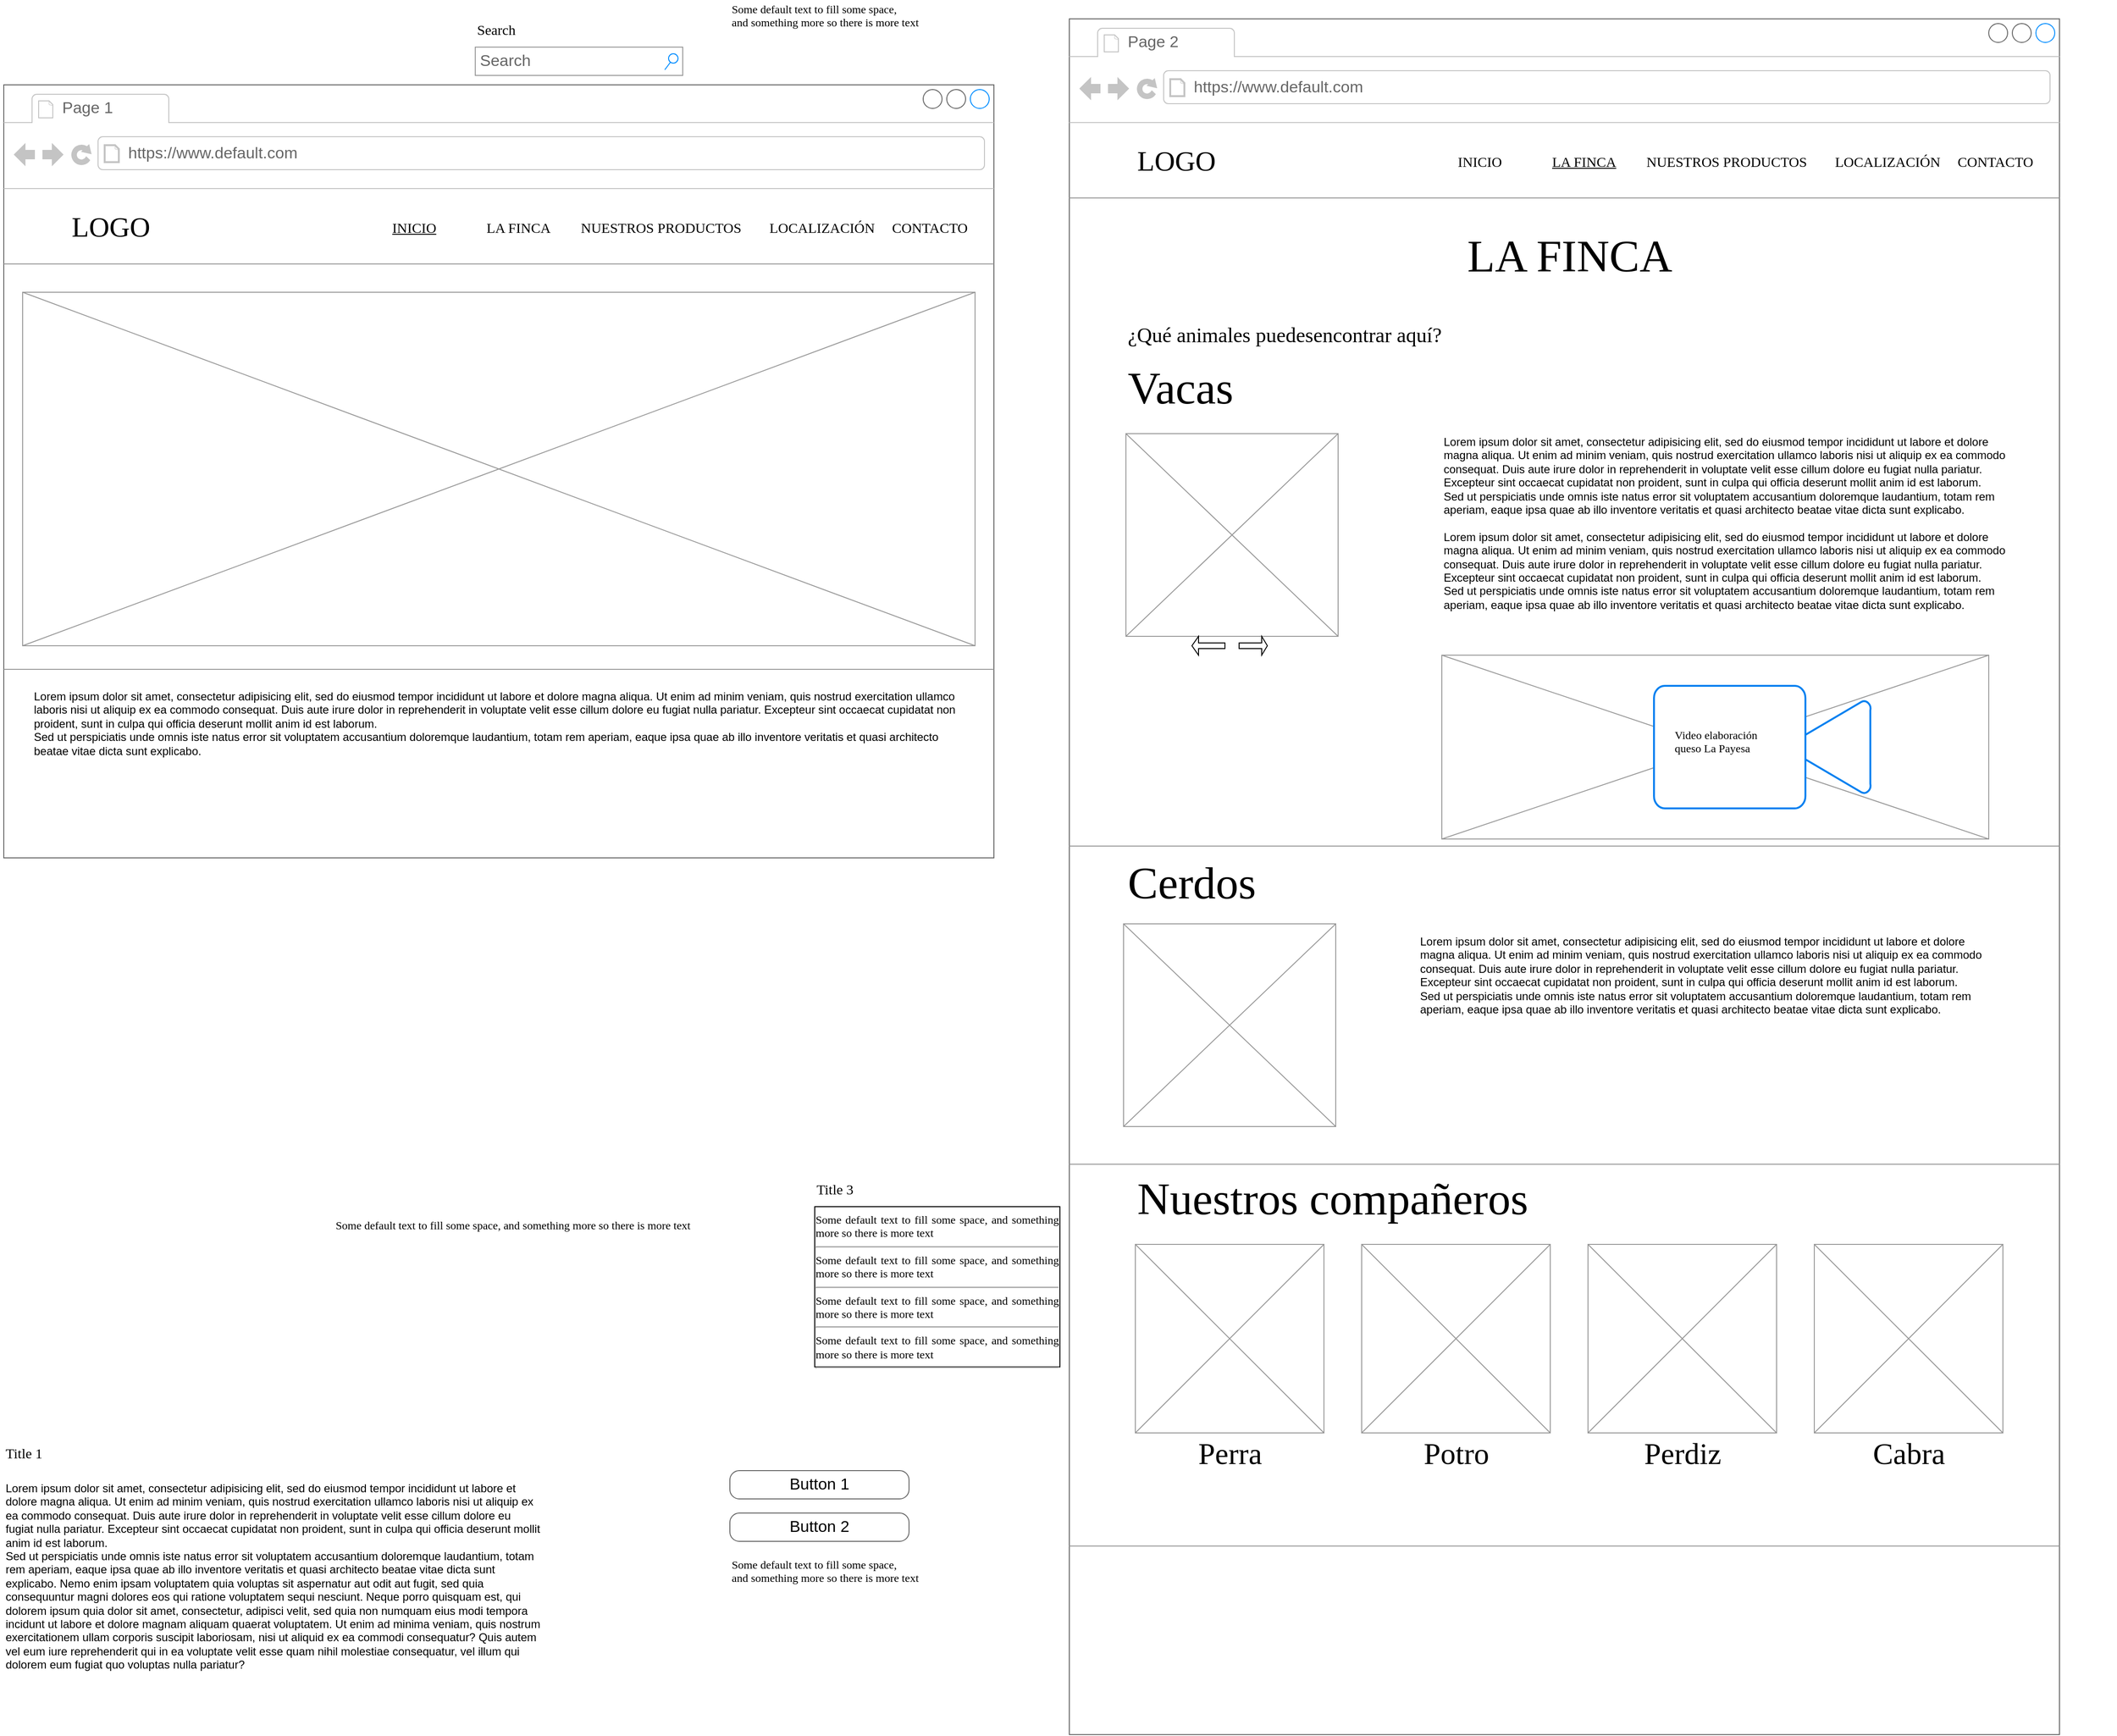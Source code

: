 <mxfile version="26.1.1">
  <diagram name="Page-1" id="2cc2dc42-3aac-f2a9-1cec-7a8b7cbee084">
    <mxGraphModel dx="1580" dy="1720" grid="1" gridSize="10" guides="1" tooltips="1" connect="1" arrows="1" fold="1" page="1" pageScale="1" pageWidth="1100" pageHeight="850" background="#ffffff" math="0" shadow="0">
      <root>
        <mxCell id="0" />
        <mxCell id="1" parent="0" />
        <mxCell id="7026571954dc6520-1" value="" style="strokeWidth=1;shadow=0;dashed=0;align=center;html=1;shape=mxgraph.mockup.containers.browserWindow;rSize=0;strokeColor=#666666;mainText=,;recursiveResize=0;rounded=0;labelBackgroundColor=none;fontFamily=Verdana;fontSize=12" parent="1" vertex="1">
          <mxGeometry x="30" y="-70" width="1050" height="820" as="geometry" />
        </mxCell>
        <mxCell id="7026571954dc6520-2" value="Page 1" style="strokeWidth=1;shadow=0;dashed=0;align=center;html=1;shape=mxgraph.mockup.containers.anchor;fontSize=17;fontColor=#666666;align=left;" parent="7026571954dc6520-1" vertex="1">
          <mxGeometry x="60" y="12" width="110" height="26" as="geometry" />
        </mxCell>
        <mxCell id="7026571954dc6520-3" value="https://www.default.com" style="strokeWidth=1;shadow=0;dashed=0;align=center;html=1;shape=mxgraph.mockup.containers.anchor;rSize=0;fontSize=17;fontColor=#666666;align=left;" parent="7026571954dc6520-1" vertex="1">
          <mxGeometry x="130" y="60" width="250" height="26" as="geometry" />
        </mxCell>
        <mxCell id="7026571954dc6520-4" value="LOGO" style="text;html=1;points=[];align=left;verticalAlign=top;spacingTop=-4;fontSize=30;fontFamily=Verdana" parent="7026571954dc6520-1" vertex="1">
          <mxGeometry x="70" y="130" width="125" height="50" as="geometry" />
        </mxCell>
        <mxCell id="7026571954dc6520-6" value="&lt;font&gt;&lt;u&gt;INICIO&lt;/u&gt;&lt;/font&gt;" style="text;html=1;points=[];align=left;verticalAlign=top;spacingTop=-4;fontSize=15;fontFamily=Merriweather Sans;fontSource=https%3A%2F%2Ffonts.googleapis.com%2Fcss%3Ffamily%3DMerriweather%2BSans;" parent="7026571954dc6520-1" vertex="1">
          <mxGeometry x="410" y="140" width="170" height="30" as="geometry" />
        </mxCell>
        <mxCell id="7026571954dc6520-8" value="&lt;font data-font-src=&quot;https://fonts.googleapis.com/css?family=Merriweather+Sans&quot; face=&quot;Merriweather Sans&quot;&gt;LA FINCA&lt;/font&gt;" style="text;html=1;points=[];align=left;verticalAlign=top;spacingTop=-4;fontSize=15;fontFamily=ROBOTO;fontSource=https%3A%2F%2Ffonts.googleapis.com%2Fcss%3Ffamily%3DROBOTO;" parent="7026571954dc6520-1" vertex="1">
          <mxGeometry x="510" y="140" width="170" height="30" as="geometry" />
        </mxCell>
        <mxCell id="7026571954dc6520-10" value="&lt;font face=&quot;Merriweather Sans&quot;&gt;NUESTROS PRODUCTOS&lt;span style=&quot;white-space: pre;&quot;&gt;&#x9;&lt;/span&gt;&lt;/font&gt;" style="text;html=1;points=[];align=left;verticalAlign=top;spacingTop=-4;fontSize=15;fontFamily=ROBOTO;fontSource=https%3A%2F%2Ffonts.googleapis.com%2Fcss%3Ffamily%3DROBOTO;" parent="7026571954dc6520-1" vertex="1">
          <mxGeometry x="610" y="140" width="170" height="30" as="geometry" />
        </mxCell>
        <mxCell id="7026571954dc6520-15" value="" style="verticalLabelPosition=bottom;shadow=0;dashed=0;align=center;html=1;verticalAlign=top;strokeWidth=1;shape=mxgraph.mockup.markup.line;strokeColor=#999999;rounded=0;labelBackgroundColor=none;fillColor=#ffffff;fontFamily=Verdana;fontSize=12;fontColor=#000000;" parent="7026571954dc6520-1" vertex="1">
          <mxGeometry y="180" width="1050" height="20" as="geometry" />
        </mxCell>
        <mxCell id="7026571954dc6520-21" value="" style="verticalLabelPosition=bottom;shadow=0;dashed=0;align=center;html=1;verticalAlign=top;strokeWidth=1;shape=mxgraph.mockup.markup.line;strokeColor=#999999;rounded=0;labelBackgroundColor=none;fillColor=#ffffff;fontFamily=Verdana;fontSize=12;fontColor=#000000;" parent="7026571954dc6520-1" vertex="1">
          <mxGeometry y="580" width="1050" height="80" as="geometry" />
        </mxCell>
        <mxCell id="7026571954dc6520-22" value="" style="verticalLabelPosition=bottom;shadow=0;dashed=0;align=center;html=1;verticalAlign=top;strokeWidth=1;shape=mxgraph.mockup.graphics.simpleIcon;strokeColor=#999999;fillColor=#ffffff;rounded=0;labelBackgroundColor=none;fontFamily=Verdana;fontSize=12;fontColor=#000000;" parent="7026571954dc6520-1" vertex="1">
          <mxGeometry x="20" y="220" width="1010" height="375" as="geometry" />
        </mxCell>
        <mxCell id="DtYzFk0tZi8KGS6SCTzv-1" value="&lt;font data-font-src=&quot;https://fonts.googleapis.com/css?family=Merriweather+Sans&quot; face=&quot;Merriweather Sans&quot;&gt;LOCALIZACIÓN&lt;/font&gt;" style="text;html=1;points=[];align=left;verticalAlign=top;spacingTop=-4;fontSize=15;fontFamily=ROBOTO;fontSource=https%3A%2F%2Ffonts.googleapis.com%2Fcss%3Ffamily%3DROBOTO;" vertex="1" parent="7026571954dc6520-1">
          <mxGeometry x="810" y="140" width="170" height="30" as="geometry" />
        </mxCell>
        <mxCell id="DtYzFk0tZi8KGS6SCTzv-3" value="&lt;font data-font-src=&quot;https://fonts.googleapis.com/css?family=Merriweather+Sans&quot; face=&quot;Merriweather Sans&quot;&gt;CONTACTO&lt;/font&gt;" style="text;html=1;points=[];align=left;verticalAlign=top;spacingTop=-4;fontSize=15;fontFamily=ROBOTO;fontSource=https%3A%2F%2Ffonts.googleapis.com%2Fcss%3Ffamily%3DROBOTO;" vertex="1" parent="7026571954dc6520-1">
          <mxGeometry x="940" y="140" width="170" height="30" as="geometry" />
        </mxCell>
        <mxCell id="7026571954dc6520-36" value="Lorem ipsum dolor sit amet, consectetur adipisicing elit, sed do eiusmod tempor incididunt ut labore et dolore magna aliqua. Ut enim ad minim veniam, quis nostrud exercitation ullamco laboris nisi ut aliquip ex ea commodo consequat. Duis aute irure dolor in reprehenderit in voluptate velit esse cillum dolore eu fugiat nulla pariatur. Excepteur sint occaecat cupidatat non proident, sunt in culpa qui officia deserunt mollit anim id est laborum.&lt;br&gt;Sed ut perspiciatis unde omnis iste natus error sit voluptatem accusantium doloremque laudantium, totam rem aperiam, eaque ipsa quae ab illo inventore veritatis et quasi architecto beatae vitae dicta sunt explicabo.&amp;nbsp;" style="text;spacingTop=-5;whiteSpace=wrap;html=1;align=left;fontSize=12;fontFamily=Helvetica;fillColor=none;strokeColor=none;rounded=0;shadow=1;labelBackgroundColor=none;" parent="7026571954dc6520-1" vertex="1">
          <mxGeometry x="30" y="640" width="1000" height="125" as="geometry" />
        </mxCell>
        <mxCell id="7026571954dc6520-12" value="Search" style="text;html=1;points=[];align=left;verticalAlign=top;spacingTop=-4;fontSize=15;fontFamily=Verdana" parent="1" vertex="1">
          <mxGeometry x="530" y="-140" width="170" height="30" as="geometry" />
        </mxCell>
        <mxCell id="7026571954dc6520-14" value="Search" style="strokeWidth=1;shadow=0;dashed=0;align=center;html=1;shape=mxgraph.mockup.forms.searchBox;strokeColor=#999999;mainText=;strokeColor2=#008cff;fontColor=#666666;fontSize=17;align=left;spacingLeft=3;rounded=0;labelBackgroundColor=none;" parent="1" vertex="1">
          <mxGeometry x="530" y="-110" width="220" height="30" as="geometry" />
        </mxCell>
        <mxCell id="7026571954dc6520-11" value="Some default text to fill some space, and&amp;nbsp;&lt;span&gt;something more so there is more text&lt;/span&gt;" style="text;html=1;points=[];align=left;verticalAlign=top;spacingTop=-4;fontSize=12;fontFamily=Verdana;whiteSpace=wrap;" parent="1" vertex="1">
          <mxGeometry x="800" y="-160" width="240" height="40" as="geometry" />
        </mxCell>
        <mxCell id="7026571954dc6520-34" value="Some default text to fill some space, and&amp;nbsp;&lt;span&gt;something more so there is more text&lt;/span&gt;" style="text;html=1;points=[];align=left;verticalAlign=top;spacingTop=-4;fontSize=12;fontFamily=Verdana;whiteSpace=wrap;" parent="1" vertex="1">
          <mxGeometry x="380" y="1130" width="470" height="40" as="geometry" />
        </mxCell>
        <mxCell id="7026571954dc6520-33" value="&lt;div style=&quot;text-align: justify&quot;&gt;&lt;span&gt;Some default text to fill some space, and&amp;nbsp;&lt;/span&gt;&lt;span&gt;something more so there is more text&lt;/span&gt;&lt;/div&gt;&lt;div style=&quot;text-align: justify&quot;&gt;&lt;hr id=&quot;null&quot; style=&quot;text-align: justify&quot;&gt;&lt;span&gt;&lt;div style=&quot;text-align: justify&quot;&gt;&lt;span&gt;Some default text to fill some space, and&amp;nbsp;&lt;/span&gt;&lt;span&gt;something more so there is more text&lt;/span&gt;&lt;/div&gt;&lt;/span&gt;&lt;/div&gt;&lt;hr id=&quot;null&quot; style=&quot;text-align: justify&quot;&gt;&lt;span&gt;&lt;div style=&quot;text-align: justify&quot;&gt;&lt;span&gt;Some default text to fill some space, and&amp;nbsp;&lt;/span&gt;&lt;span&gt;something more so there is more text&lt;/span&gt;&lt;/div&gt;&lt;/span&gt;&lt;hr id=&quot;null&quot; style=&quot;text-align: justify&quot;&gt;&lt;span&gt;&lt;div style=&quot;text-align: justify&quot;&gt;&lt;span&gt;Some default text to fill some space, and&amp;nbsp;&lt;/span&gt;&lt;span&gt;something more so there is more text&lt;/span&gt;&lt;/div&gt;&lt;/span&gt;&lt;hr id=&quot;null&quot; style=&quot;text-align: left&quot;&gt;" style="whiteSpace=wrap;html=1;rounded=0;shadow=0;labelBackgroundColor=none;strokeWidth=1;fontFamily=Verdana;fontSize=12;align=center;verticalAlign=top;" parent="1" vertex="1">
          <mxGeometry x="890" y="1120" width="260" height="170" as="geometry" />
        </mxCell>
        <mxCell id="7026571954dc6520-32" value="Title 3" style="text;html=1;points=[];align=left;verticalAlign=top;spacingTop=-4;fontSize=15;fontFamily=Verdana" parent="1" vertex="1">
          <mxGeometry x="890" y="1090" width="170" height="30" as="geometry" />
        </mxCell>
        <mxCell id="7026571954dc6520-17" value="Lorem ipsum dolor sit amet, consectetur adipisicing elit, sed do eiusmod tempor incididunt ut labore et dolore magna aliqua. Ut enim ad minim veniam, quis nostrud exercitation ullamco laboris nisi ut aliquip ex ea commodo consequat. Duis aute irure dolor in reprehenderit in voluptate velit esse cillum dolore eu fugiat nulla pariatur. Excepteur sint occaecat cupidatat non proident, sunt in culpa qui officia deserunt mollit anim id est laborum.&#xa;Sed ut perspiciatis unde omnis iste natus error sit voluptatem accusantium doloremque laudantium, totam rem aperiam, eaque ipsa quae ab illo inventore veritatis et quasi architecto beatae vitae dicta sunt explicabo. Nemo enim ipsam voluptatem quia voluptas sit aspernatur aut odit aut fugit, sed quia consequuntur magni dolores eos qui ratione voluptatem sequi nesciunt. Neque porro quisquam est, qui dolorem ipsum quia dolor sit amet, consectetur, adipisci velit, sed quia non numquam eius modi tempora incidunt ut labore et dolore magnam aliquam quaerat voluptatem. Ut enim ad minima veniam, quis nostrum exercitationem ullam corporis suscipit laboriosam, nisi ut aliquid ex ea commodi consequatur? Quis autem vel eum iure reprehenderit qui in ea voluptate velit esse quam nihil molestiae consequatur, vel illum qui dolorem eum fugiat quo voluptas nulla pariatur?" style="text;spacingTop=-5;whiteSpace=wrap;html=1;align=left;fontSize=12;fontFamily=Helvetica;fillColor=none;strokeColor=none;rounded=0;shadow=1;labelBackgroundColor=none;" parent="1" vertex="1">
          <mxGeometry x="30" y="1410" width="570" height="240" as="geometry" />
        </mxCell>
        <mxCell id="7026571954dc6520-16" value="Title 1" style="text;html=1;points=[];align=left;verticalAlign=top;spacingTop=-4;fontSize=15;fontFamily=Verdana" parent="1" vertex="1">
          <mxGeometry x="30" y="1370" width="170" height="30" as="geometry" />
        </mxCell>
        <mxCell id="7026571954dc6520-18" value="Button 1" style="strokeWidth=1;shadow=0;dashed=0;align=center;html=1;shape=mxgraph.mockup.buttons.button;strokeColor=#666666;mainText=;buttonStyle=round;fontSize=17;fontStyle=0;fillColor=none;whiteSpace=wrap;rounded=0;labelBackgroundColor=none;" parent="1" vertex="1">
          <mxGeometry x="800" y="1400" width="190" height="30" as="geometry" />
        </mxCell>
        <mxCell id="7026571954dc6520-19" value="Button 2" style="strokeWidth=1;shadow=0;dashed=0;align=center;html=1;shape=mxgraph.mockup.buttons.button;strokeColor=#666666;mainText=;buttonStyle=round;fontSize=17;fontStyle=0;fillColor=none;whiteSpace=wrap;rounded=0;labelBackgroundColor=none;" parent="1" vertex="1">
          <mxGeometry x="800" y="1445" width="190" height="30" as="geometry" />
        </mxCell>
        <mxCell id="7026571954dc6520-20" value="Some default text to fill some space, and&amp;nbsp;&lt;span&gt;something more so there is more text&lt;/span&gt;" style="text;html=1;points=[];align=left;verticalAlign=top;spacingTop=-4;fontSize=12;fontFamily=Verdana;whiteSpace=wrap;" parent="1" vertex="1">
          <mxGeometry x="800" y="1490" width="240" height="40" as="geometry" />
        </mxCell>
        <mxCell id="DtYzFk0tZi8KGS6SCTzv-5" value="&lt;span style=&quot;color: rgba(0, 0, 0, 0); font-family: monospace; font-size: 0px;&quot;&gt;%3CmxGraphModel%3E%3Croot%3E%3CmxCell%20id%3D%220%22%2F%3E%3CmxCell%20id%3D%221%22%20parent%3D%220%22%2F%3E%3CmxCell%20id%3D%222%22%20value%3D%22%26lt%3Bfont%20style%3D%26quot%3Bfont-size%3A%2048px%3B%26quot%3B%20data-font-src%3D%26quot%3Bhttps%3A%2F%2Ffonts.googleapis.com%2Fcss%3Ffamily%3DMerriweather%2BSans%26quot%3B%20face%3D%26quot%3BMerriweather%20Sans%26quot%3B%26gt%3BLA%20FINCA%26lt%3B%2Ffont%26gt%3B%22%20style%3D%22text%3Bhtml%3D1%3Bpoints%3D%5B%5D%3Balign%3Dleft%3BverticalAlign%3Dtop%3BspacingTop%3D-4%3BfontSize%3D15%3BfontFamily%3DROBOTO%3BfontSource%3Dhttps%253A%252F%252Ffonts.googleapis.com%252Fcss%253Ffamily%253DROBOTO%3B%22%20vertex%3D%221%22%20parent%3D%221%22%3E%3CmxGeometry%20x%3D%221580%22%20y%3D%2280%22%20width%3D%22210%22%20height%3D%2250%22%20as%3D%22geometry%22%2F%3E%3C%2FmxCell%3E%3C%2Froot%3E%3C%2FmxGraphModel%3E&lt;/span&gt;" style="strokeWidth=1;shadow=0;dashed=0;align=center;html=1;shape=mxgraph.mockup.containers.browserWindow;rSize=0;strokeColor=#666666;mainText=,;recursiveResize=0;rounded=0;labelBackgroundColor=none;fontFamily=Verdana;fontSize=12" vertex="1" parent="1">
          <mxGeometry x="1160" y="-140" width="1050" height="1820" as="geometry" />
        </mxCell>
        <mxCell id="DtYzFk0tZi8KGS6SCTzv-6" value="Page 2" style="strokeWidth=1;shadow=0;dashed=0;align=center;html=1;shape=mxgraph.mockup.containers.anchor;fontSize=17;fontColor=#666666;align=left;" vertex="1" parent="DtYzFk0tZi8KGS6SCTzv-5">
          <mxGeometry x="60" y="12" width="110" height="26" as="geometry" />
        </mxCell>
        <mxCell id="DtYzFk0tZi8KGS6SCTzv-7" value="https://www.default.com" style="strokeWidth=1;shadow=0;dashed=0;align=center;html=1;shape=mxgraph.mockup.containers.anchor;rSize=0;fontSize=17;fontColor=#666666;align=left;" vertex="1" parent="DtYzFk0tZi8KGS6SCTzv-5">
          <mxGeometry x="130" y="60" width="250" height="26" as="geometry" />
        </mxCell>
        <mxCell id="DtYzFk0tZi8KGS6SCTzv-8" value="LOGO" style="text;html=1;points=[];align=left;verticalAlign=top;spacingTop=-4;fontSize=30;fontFamily=Verdana" vertex="1" parent="DtYzFk0tZi8KGS6SCTzv-5">
          <mxGeometry x="70" y="130" width="125" height="50" as="geometry" />
        </mxCell>
        <mxCell id="DtYzFk0tZi8KGS6SCTzv-9" value="&lt;font&gt;INICIO&lt;/font&gt;" style="text;html=1;points=[];align=left;verticalAlign=top;spacingTop=-4;fontSize=15;fontFamily=Merriweather Sans;fontSource=https%3A%2F%2Ffonts.googleapis.com%2Fcss%3Ffamily%3DMerriweather%2BSans;" vertex="1" parent="DtYzFk0tZi8KGS6SCTzv-5">
          <mxGeometry x="410" y="140" width="170" height="30" as="geometry" />
        </mxCell>
        <mxCell id="DtYzFk0tZi8KGS6SCTzv-10" value="&lt;font data-font-src=&quot;https://fonts.googleapis.com/css?family=Merriweather+Sans&quot; face=&quot;Merriweather Sans&quot;&gt;&lt;u&gt;LA FINCA&lt;/u&gt;&lt;/font&gt;" style="text;html=1;points=[];align=left;verticalAlign=top;spacingTop=-4;fontSize=15;fontFamily=ROBOTO;fontSource=https%3A%2F%2Ffonts.googleapis.com%2Fcss%3Ffamily%3DROBOTO;" vertex="1" parent="DtYzFk0tZi8KGS6SCTzv-5">
          <mxGeometry x="510" y="140" width="170" height="30" as="geometry" />
        </mxCell>
        <mxCell id="DtYzFk0tZi8KGS6SCTzv-11" value="&lt;font face=&quot;Merriweather Sans&quot;&gt;NUESTROS PRODUCTOS&lt;span style=&quot;white-space: pre;&quot;&gt;&#x9;&lt;/span&gt;&lt;/font&gt;" style="text;html=1;points=[];align=left;verticalAlign=top;spacingTop=-4;fontSize=15;fontFamily=ROBOTO;fontSource=https%3A%2F%2Ffonts.googleapis.com%2Fcss%3Ffamily%3DROBOTO;" vertex="1" parent="DtYzFk0tZi8KGS6SCTzv-5">
          <mxGeometry x="610" y="140" width="170" height="30" as="geometry" />
        </mxCell>
        <mxCell id="DtYzFk0tZi8KGS6SCTzv-12" value="" style="verticalLabelPosition=bottom;shadow=0;dashed=0;align=center;html=1;verticalAlign=top;strokeWidth=1;shape=mxgraph.mockup.markup.line;strokeColor=#999999;rounded=0;labelBackgroundColor=none;fillColor=#ffffff;fontFamily=Verdana;fontSize=12;fontColor=#000000;" vertex="1" parent="DtYzFk0tZi8KGS6SCTzv-5">
          <mxGeometry y="180" width="1050" height="20" as="geometry" />
        </mxCell>
        <mxCell id="DtYzFk0tZi8KGS6SCTzv-13" value="" style="verticalLabelPosition=bottom;shadow=0;dashed=0;align=center;html=1;verticalAlign=top;strokeWidth=1;shape=mxgraph.mockup.markup.line;strokeColor=#999999;rounded=0;labelBackgroundColor=none;fillColor=#ffffff;fontFamily=Verdana;fontSize=12;fontColor=#000000;" vertex="1" parent="DtYzFk0tZi8KGS6SCTzv-5">
          <mxGeometry y="837.5" width="1050" height="80" as="geometry" />
        </mxCell>
        <mxCell id="DtYzFk0tZi8KGS6SCTzv-14" value="" style="verticalLabelPosition=bottom;shadow=0;dashed=0;align=center;html=1;verticalAlign=top;strokeWidth=1;shape=mxgraph.mockup.graphics.simpleIcon;strokeColor=#999999;fillColor=#ffffff;rounded=0;labelBackgroundColor=none;fontFamily=Verdana;fontSize=12;fontColor=#000000;" vertex="1" parent="DtYzFk0tZi8KGS6SCTzv-5">
          <mxGeometry x="60" y="440" width="225" height="215" as="geometry" />
        </mxCell>
        <mxCell id="DtYzFk0tZi8KGS6SCTzv-15" value="&lt;font data-font-src=&quot;https://fonts.googleapis.com/css?family=Merriweather+Sans&quot; face=&quot;Merriweather Sans&quot;&gt;LOCALIZACIÓN&lt;/font&gt;" style="text;html=1;points=[];align=left;verticalAlign=top;spacingTop=-4;fontSize=15;fontFamily=ROBOTO;fontSource=https%3A%2F%2Ffonts.googleapis.com%2Fcss%3Ffamily%3DROBOTO;" vertex="1" parent="DtYzFk0tZi8KGS6SCTzv-5">
          <mxGeometry x="810" y="140" width="170" height="30" as="geometry" />
        </mxCell>
        <mxCell id="DtYzFk0tZi8KGS6SCTzv-16" value="&lt;font data-font-src=&quot;https://fonts.googleapis.com/css?family=Merriweather+Sans&quot; face=&quot;Merriweather Sans&quot;&gt;CONTACTO&lt;/font&gt;" style="text;html=1;points=[];align=left;verticalAlign=top;spacingTop=-4;fontSize=15;fontFamily=ROBOTO;fontSource=https%3A%2F%2Ffonts.googleapis.com%2Fcss%3Ffamily%3DROBOTO;" vertex="1" parent="DtYzFk0tZi8KGS6SCTzv-5">
          <mxGeometry x="940" y="140" width="170" height="30" as="geometry" />
        </mxCell>
        <mxCell id="DtYzFk0tZi8KGS6SCTzv-17" value="Lorem ipsum dolor sit amet, consectetur adipisicing elit, sed do eiusmod tempor incididunt ut labore et dolore magna aliqua. Ut enim ad minim veniam, quis nostrud exercitation ullamco laboris nisi ut aliquip ex ea commodo consequat. Duis aute irure dolor in reprehenderit in voluptate velit esse cillum dolore eu fugiat nulla pariatur. Excepteur sint occaecat cupidatat non proident, sunt in culpa qui officia deserunt mollit anim id est laborum.&lt;br&gt;Sed ut perspiciatis unde omnis iste natus error sit voluptatem accusantium doloremque laudantium, totam rem aperiam, eaque ipsa quae ab illo inventore veritatis et quasi architecto beatae vitae dicta sunt explicabo.&amp;nbsp;&lt;div&gt;&lt;br&gt;&lt;/div&gt;&lt;div&gt;Lorem ipsum dolor sit amet, consectetur adipisicing elit, sed do eiusmod tempor incididunt ut labore et dolore magna aliqua. Ut enim ad minim veniam, quis nostrud exercitation ullamco laboris nisi ut aliquip ex ea commodo consequat. Duis aute irure dolor in reprehenderit in voluptate velit esse cillum dolore eu fugiat nulla pariatur. Excepteur sint occaecat cupidatat non proident, sunt in culpa qui officia deserunt mollit anim id est laborum.&lt;br&gt;Sed ut perspiciatis unde omnis iste natus error sit voluptatem accusantium doloremque laudantium, totam rem aperiam, eaque ipsa quae ab illo inventore veritatis et quasi architecto beatae vitae dicta sunt explicabo.&amp;nbsp;&lt;/div&gt;" style="text;spacingTop=-5;whiteSpace=wrap;html=1;align=left;fontSize=12;fontFamily=Helvetica;fillColor=none;strokeColor=none;rounded=0;shadow=1;labelBackgroundColor=none;" vertex="1" parent="DtYzFk0tZi8KGS6SCTzv-5">
          <mxGeometry x="395" y="440" width="600" height="120" as="geometry" />
        </mxCell>
        <mxCell id="7026571954dc6520-31" value="&lt;font style=&quot;font-size: 22px;&quot; data-font-src=&quot;https://fonts.googleapis.com/css?family=Merriweather+Sans&quot; face=&quot;Merriweather Sans&quot;&gt;¿Qué animales puedesencontrar aquí?&lt;/font&gt;" style="text;html=1;points=[];align=left;verticalAlign=top;spacingTop=-4;fontSize=15;fontFamily=Verdana" parent="DtYzFk0tZi8KGS6SCTzv-5" vertex="1">
          <mxGeometry x="60" y="320" width="410" height="30" as="geometry" />
        </mxCell>
        <mxCell id="DtYzFk0tZi8KGS6SCTzv-19" value="" style="verticalLabelPosition=bottom;shadow=0;dashed=0;align=center;html=1;verticalAlign=top;strokeWidth=1;shape=mxgraph.mockup.graphics.simpleIcon;strokeColor=#999999;fillColor=#ffffff;rounded=0;labelBackgroundColor=none;fontFamily=Verdana;fontSize=12;fontColor=#000000;" vertex="1" parent="DtYzFk0tZi8KGS6SCTzv-5">
          <mxGeometry x="57.5" y="960" width="225" height="215" as="geometry" />
        </mxCell>
        <mxCell id="DtYzFk0tZi8KGS6SCTzv-20" value="" style="verticalLabelPosition=bottom;shadow=0;dashed=0;align=center;html=1;verticalAlign=top;strokeWidth=1;shape=mxgraph.mockup.graphics.simpleIcon;strokeColor=#999999;fillColor=#ffffff;rounded=0;labelBackgroundColor=none;fontFamily=Verdana;fontSize=12;fontColor=#000000;" vertex="1" parent="DtYzFk0tZi8KGS6SCTzv-5">
          <mxGeometry x="70" y="1300" width="200" height="200" as="geometry" />
        </mxCell>
        <mxCell id="DtYzFk0tZi8KGS6SCTzv-21" value="&lt;font style=&quot;font-size: 48px;&quot; data-font-src=&quot;https://fonts.googleapis.com/css?family=Merriweather+Sans&quot; face=&quot;Merriweather Sans&quot;&gt;LA FINCA&lt;/font&gt;" style="text;html=1;points=[];align=left;verticalAlign=top;spacingTop=-4;fontSize=15;fontFamily=ROBOTO;fontSource=https%3A%2F%2Ffonts.googleapis.com%2Fcss%3Ffamily%3DROBOTO;" vertex="1" parent="DtYzFk0tZi8KGS6SCTzv-5">
          <mxGeometry x="420" y="220" width="210" height="50" as="geometry" />
        </mxCell>
        <mxCell id="DtYzFk0tZi8KGS6SCTzv-22" value="" style="verticalLabelPosition=bottom;shadow=0;dashed=0;align=center;html=1;verticalAlign=top;strokeWidth=1;shape=mxgraph.mockup.graphics.simpleIcon;strokeColor=#999999;fillColor=#ffffff;rounded=0;labelBackgroundColor=none;fontFamily=Verdana;fontSize=12;fontColor=#000000;" vertex="1" parent="DtYzFk0tZi8KGS6SCTzv-5">
          <mxGeometry x="310" y="1300" width="200" height="200" as="geometry" />
        </mxCell>
        <mxCell id="DtYzFk0tZi8KGS6SCTzv-23" value="&lt;font face=&quot;Merriweather Sans&quot;&gt;&lt;span style=&quot;font-size: 48px;&quot;&gt;Vacas&lt;/span&gt;&lt;/font&gt;" style="text;html=1;points=[];align=left;verticalAlign=top;spacingTop=-4;fontSize=15;fontFamily=ROBOTO;fontSource=https%3A%2F%2Ffonts.googleapis.com%2Fcss%3Ffamily%3DROBOTO;" vertex="1" parent="DtYzFk0tZi8KGS6SCTzv-5">
          <mxGeometry x="60" y="360" width="160" height="50" as="geometry" />
        </mxCell>
        <mxCell id="DtYzFk0tZi8KGS6SCTzv-24" value="&lt;font face=&quot;Merriweather Sans&quot;&gt;&lt;span style=&quot;font-size: 48px;&quot;&gt;Cerdos&lt;/span&gt;&lt;/font&gt;" style="text;html=1;points=[];align=left;verticalAlign=top;spacingTop=-4;fontSize=15;fontFamily=ROBOTO;fontSource=https%3A%2F%2Ffonts.googleapis.com%2Fcss%3Ffamily%3DROBOTO;" vertex="1" parent="DtYzFk0tZi8KGS6SCTzv-5">
          <mxGeometry x="60" y="885" width="160" height="50" as="geometry" />
        </mxCell>
        <mxCell id="DtYzFk0tZi8KGS6SCTzv-25" value="Lorem ipsum dolor sit amet, consectetur adipisicing elit, sed do eiusmod tempor incididunt ut labore et dolore magna aliqua. Ut enim ad minim veniam, quis nostrud exercitation ullamco laboris nisi ut aliquip ex ea commodo consequat. Duis aute irure dolor in reprehenderit in voluptate velit esse cillum dolore eu fugiat nulla pariatur. Excepteur sint occaecat cupidatat non proident, sunt in culpa qui officia deserunt mollit anim id est laborum.&lt;br&gt;Sed ut perspiciatis unde omnis iste natus error sit voluptatem accusantium doloremque laudantium, totam rem aperiam, eaque ipsa quae ab illo inventore veritatis et quasi architecto beatae vitae dicta sunt explicabo.&amp;nbsp;" style="text;spacingTop=-5;whiteSpace=wrap;html=1;align=left;fontSize=12;fontFamily=Helvetica;fillColor=none;strokeColor=none;rounded=0;shadow=1;labelBackgroundColor=none;" vertex="1" parent="DtYzFk0tZi8KGS6SCTzv-5">
          <mxGeometry x="370" y="970" width="610" height="190" as="geometry" />
        </mxCell>
        <mxCell id="DtYzFk0tZi8KGS6SCTzv-26" value="&lt;font face=&quot;Merriweather Sans&quot;&gt;&lt;span style=&quot;font-size: 48px;&quot;&gt;Nuestros compañeros&lt;/span&gt;&lt;/font&gt;" style="text;html=1;points=[];align=left;verticalAlign=top;spacingTop=-4;fontSize=15;fontFamily=ROBOTO;fontSource=https%3A%2F%2Ffonts.googleapis.com%2Fcss%3Ffamily%3DROBOTO;" vertex="1" parent="DtYzFk0tZi8KGS6SCTzv-5">
          <mxGeometry x="70" y="1220" width="550" height="50" as="geometry" />
        </mxCell>
        <mxCell id="DtYzFk0tZi8KGS6SCTzv-28" value="" style="shape=singleArrow;direction=west;whiteSpace=wrap;html=1;" vertex="1" parent="DtYzFk0tZi8KGS6SCTzv-5">
          <mxGeometry x="130" y="655" width="35" height="20" as="geometry" />
        </mxCell>
        <mxCell id="DtYzFk0tZi8KGS6SCTzv-29" value="" style="shape=singleArrow;direction=east;whiteSpace=wrap;html=1;" vertex="1" parent="DtYzFk0tZi8KGS6SCTzv-5">
          <mxGeometry x="180" y="655" width="30" height="20" as="geometry" />
        </mxCell>
        <mxCell id="DtYzFk0tZi8KGS6SCTzv-33" value="" style="verticalLabelPosition=bottom;shadow=0;dashed=0;align=center;html=1;verticalAlign=top;strokeWidth=1;shape=mxgraph.mockup.graphics.simpleIcon;strokeColor=#999999;fillColor=#ffffff;rounded=0;labelBackgroundColor=none;fontFamily=Verdana;fontSize=12;fontColor=#000000;" vertex="1" parent="DtYzFk0tZi8KGS6SCTzv-5">
          <mxGeometry x="395" y="675" width="580" height="195" as="geometry" />
        </mxCell>
        <mxCell id="DtYzFk0tZi8KGS6SCTzv-34" value="" style="html=1;verticalLabelPosition=bottom;align=center;labelBackgroundColor=#ffffff;verticalAlign=top;strokeWidth=2;strokeColor=#0080F0;shadow=0;dashed=0;shape=mxgraph.ios7.icons.video_conversation;" vertex="1" parent="DtYzFk0tZi8KGS6SCTzv-5">
          <mxGeometry x="620" y="707.5" width="230" height="130" as="geometry" />
        </mxCell>
        <mxCell id="DtYzFk0tZi8KGS6SCTzv-35" value="&lt;font data-font-src=&quot;https://fonts.googleapis.com/css?family=Merriweather+Sans&quot; face=&quot;Merriweather Sans&quot;&gt;Video elaboración queso La Payesa&lt;/font&gt;" style="text;html=1;points=[];align=left;verticalAlign=top;spacingTop=-4;fontSize=12;fontFamily=Verdana;whiteSpace=wrap;" vertex="1" parent="DtYzFk0tZi8KGS6SCTzv-5">
          <mxGeometry x="640" y="750" width="120" height="42.5" as="geometry" />
        </mxCell>
        <mxCell id="DtYzFk0tZi8KGS6SCTzv-67" value="" style="verticalLabelPosition=bottom;shadow=0;dashed=0;align=center;html=1;verticalAlign=top;strokeWidth=1;shape=mxgraph.mockup.graphics.simpleIcon;strokeColor=#999999;fillColor=#ffffff;rounded=0;labelBackgroundColor=none;fontFamily=Verdana;fontSize=12;fontColor=#000000;" vertex="1" parent="DtYzFk0tZi8KGS6SCTzv-5">
          <mxGeometry x="550" y="1300" width="200" height="200" as="geometry" />
        </mxCell>
        <mxCell id="DtYzFk0tZi8KGS6SCTzv-68" value="" style="verticalLabelPosition=bottom;shadow=0;dashed=0;align=center;html=1;verticalAlign=top;strokeWidth=1;shape=mxgraph.mockup.graphics.simpleIcon;strokeColor=#999999;fillColor=#ffffff;rounded=0;labelBackgroundColor=none;fontFamily=Verdana;fontSize=12;fontColor=#000000;" vertex="1" parent="DtYzFk0tZi8KGS6SCTzv-5">
          <mxGeometry x="790" y="1300" width="200" height="200" as="geometry" />
        </mxCell>
        <mxCell id="DtYzFk0tZi8KGS6SCTzv-69" value="" style="verticalLabelPosition=bottom;shadow=0;dashed=0;align=center;html=1;verticalAlign=top;strokeWidth=1;shape=mxgraph.mockup.markup.line;strokeColor=#999999;rounded=0;labelBackgroundColor=none;fillColor=#ffffff;fontFamily=Verdana;fontSize=12;fontColor=#000000;" vertex="1" parent="DtYzFk0tZi8KGS6SCTzv-5">
          <mxGeometry y="1175" width="1050" height="80" as="geometry" />
        </mxCell>
        <mxCell id="DtYzFk0tZi8KGS6SCTzv-70" value="" style="verticalLabelPosition=bottom;shadow=0;dashed=0;align=center;html=1;verticalAlign=top;strokeWidth=1;shape=mxgraph.mockup.markup.line;strokeColor=#999999;rounded=0;labelBackgroundColor=none;fillColor=#ffffff;fontFamily=Verdana;fontSize=12;fontColor=#000000;" vertex="1" parent="DtYzFk0tZi8KGS6SCTzv-5">
          <mxGeometry y="1580" width="1050" height="80" as="geometry" />
        </mxCell>
        <mxCell id="DtYzFk0tZi8KGS6SCTzv-71" value="&lt;font face=&quot;Merriweather Sans&quot; style=&quot;font-size: 32px;&quot;&gt;Perra&lt;/font&gt;" style="text;html=1;points=[];align=center;verticalAlign=top;spacingTop=-4;fontSize=15;fontFamily=ROBOTO;fontSource=https%3A%2F%2Ffonts.googleapis.com%2Fcss%3Ffamily%3DROBOTO;" vertex="1" parent="DtYzFk0tZi8KGS6SCTzv-5">
          <mxGeometry x="90" y="1500" width="160" height="50" as="geometry" />
        </mxCell>
        <mxCell id="DtYzFk0tZi8KGS6SCTzv-72" value="&lt;font face=&quot;Merriweather Sans&quot; style=&quot;font-size: 32px;&quot;&gt;Potro&lt;/font&gt;" style="text;html=1;points=[];align=center;verticalAlign=top;spacingTop=-4;fontSize=15;fontFamily=ROBOTO;fontSource=https%3A%2F%2Ffonts.googleapis.com%2Fcss%3Ffamily%3DROBOTO;" vertex="1" parent="DtYzFk0tZi8KGS6SCTzv-5">
          <mxGeometry x="330" y="1500" width="160" height="50" as="geometry" />
        </mxCell>
        <mxCell id="DtYzFk0tZi8KGS6SCTzv-73" value="&lt;font face=&quot;Merriweather Sans&quot; style=&quot;font-size: 32px;&quot;&gt;Perdiz&lt;/font&gt;" style="text;html=1;points=[];align=center;verticalAlign=top;spacingTop=-4;fontSize=15;fontFamily=ROBOTO;fontSource=https%3A%2F%2Ffonts.googleapis.com%2Fcss%3Ffamily%3DROBOTO;" vertex="1" parent="DtYzFk0tZi8KGS6SCTzv-5">
          <mxGeometry x="570" y="1500" width="160" height="50" as="geometry" />
        </mxCell>
        <mxCell id="DtYzFk0tZi8KGS6SCTzv-74" value="&lt;font face=&quot;Merriweather Sans&quot; style=&quot;font-size: 32px;&quot;&gt;Cabra&lt;/font&gt;" style="text;html=1;points=[];align=center;verticalAlign=top;spacingTop=-4;fontSize=15;fontFamily=ROBOTO;fontSource=https%3A%2F%2Ffonts.googleapis.com%2Fcss%3Ffamily%3DROBOTO;" vertex="1" parent="DtYzFk0tZi8KGS6SCTzv-5">
          <mxGeometry x="810" y="1500" width="160" height="50" as="geometry" />
        </mxCell>
      </root>
    </mxGraphModel>
  </diagram>
</mxfile>
